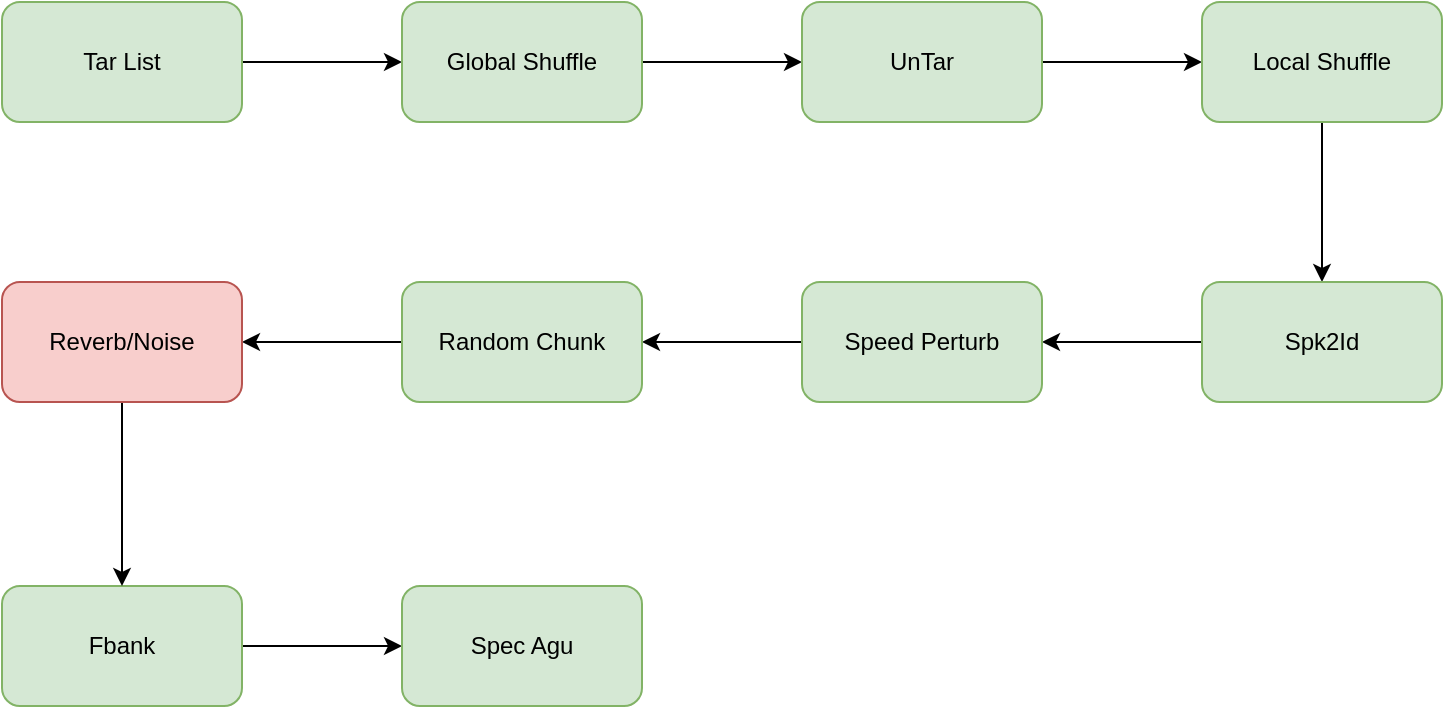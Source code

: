<mxfile version="17.2.4" type="github">
  <diagram id="DCdBNZqIKcgh1ZAFiZLw" name="Page-1">
    <mxGraphModel dx="1002" dy="674" grid="0" gridSize="10" guides="1" tooltips="1" connect="1" arrows="1" fold="1" page="1" pageScale="1" pageWidth="827" pageHeight="1169" math="0" shadow="0">
      <root>
        <mxCell id="0" />
        <mxCell id="1" parent="0" />
        <mxCell id="jA6ZaiqIhAtj9mefgcWs-15" value="" style="edgeStyle=orthogonalEdgeStyle;rounded=0;orthogonalLoop=1;jettySize=auto;html=1;" edge="1" parent="1" source="jA6ZaiqIhAtj9mefgcWs-1" target="jA6ZaiqIhAtj9mefgcWs-14">
          <mxGeometry relative="1" as="geometry" />
        </mxCell>
        <mxCell id="jA6ZaiqIhAtj9mefgcWs-1" value="Tar List" style="rounded=1;whiteSpace=wrap;html=1;fillColor=#d5e8d4;strokeColor=#82b366;" vertex="1" parent="1">
          <mxGeometry x="60" y="165" width="120" height="60" as="geometry" />
        </mxCell>
        <mxCell id="jA6ZaiqIhAtj9mefgcWs-17" value="" style="edgeStyle=orthogonalEdgeStyle;rounded=0;orthogonalLoop=1;jettySize=auto;html=1;" edge="1" parent="1" source="jA6ZaiqIhAtj9mefgcWs-14" target="jA6ZaiqIhAtj9mefgcWs-16">
          <mxGeometry relative="1" as="geometry" />
        </mxCell>
        <mxCell id="jA6ZaiqIhAtj9mefgcWs-14" value="Global Shuffle" style="whiteSpace=wrap;html=1;fillColor=#d5e8d4;strokeColor=#82b366;rounded=1;" vertex="1" parent="1">
          <mxGeometry x="260" y="165" width="120" height="60" as="geometry" />
        </mxCell>
        <mxCell id="jA6ZaiqIhAtj9mefgcWs-19" value="" style="edgeStyle=orthogonalEdgeStyle;rounded=0;orthogonalLoop=1;jettySize=auto;html=1;" edge="1" parent="1" source="jA6ZaiqIhAtj9mefgcWs-16" target="jA6ZaiqIhAtj9mefgcWs-18">
          <mxGeometry relative="1" as="geometry" />
        </mxCell>
        <mxCell id="jA6ZaiqIhAtj9mefgcWs-16" value="UnTar" style="whiteSpace=wrap;html=1;fillColor=#d5e8d4;strokeColor=#82b366;rounded=1;" vertex="1" parent="1">
          <mxGeometry x="460" y="165" width="120" height="60" as="geometry" />
        </mxCell>
        <mxCell id="jA6ZaiqIhAtj9mefgcWs-33" value="" style="edgeStyle=orthogonalEdgeStyle;rounded=0;orthogonalLoop=1;jettySize=auto;html=1;" edge="1" parent="1" source="jA6ZaiqIhAtj9mefgcWs-18" target="jA6ZaiqIhAtj9mefgcWs-32">
          <mxGeometry relative="1" as="geometry" />
        </mxCell>
        <mxCell id="jA6ZaiqIhAtj9mefgcWs-18" value="Local Shuffle" style="whiteSpace=wrap;html=1;fillColor=#d5e8d4;strokeColor=#82b366;rounded=1;" vertex="1" parent="1">
          <mxGeometry x="660" y="165" width="120" height="60" as="geometry" />
        </mxCell>
        <mxCell id="jA6ZaiqIhAtj9mefgcWs-42" value="" style="edgeStyle=orthogonalEdgeStyle;rounded=0;orthogonalLoop=1;jettySize=auto;html=1;" edge="1" parent="1" source="jA6ZaiqIhAtj9mefgcWs-26" target="jA6ZaiqIhAtj9mefgcWs-41">
          <mxGeometry relative="1" as="geometry" />
        </mxCell>
        <mxCell id="jA6ZaiqIhAtj9mefgcWs-26" value="Fbank" style="whiteSpace=wrap;html=1;fillColor=#d5e8d4;strokeColor=#82b366;rounded=1;" vertex="1" parent="1">
          <mxGeometry x="60" y="457" width="120" height="60" as="geometry" />
        </mxCell>
        <mxCell id="jA6ZaiqIhAtj9mefgcWs-35" value="" style="edgeStyle=orthogonalEdgeStyle;rounded=0;orthogonalLoop=1;jettySize=auto;html=1;" edge="1" parent="1" source="jA6ZaiqIhAtj9mefgcWs-32" target="jA6ZaiqIhAtj9mefgcWs-34">
          <mxGeometry relative="1" as="geometry" />
        </mxCell>
        <mxCell id="jA6ZaiqIhAtj9mefgcWs-32" value="Spk2Id" style="whiteSpace=wrap;html=1;fillColor=#d5e8d4;strokeColor=#82b366;rounded=1;" vertex="1" parent="1">
          <mxGeometry x="660" y="305" width="120" height="60" as="geometry" />
        </mxCell>
        <mxCell id="jA6ZaiqIhAtj9mefgcWs-37" value="" style="edgeStyle=orthogonalEdgeStyle;rounded=0;orthogonalLoop=1;jettySize=auto;html=1;" edge="1" parent="1" source="jA6ZaiqIhAtj9mefgcWs-34" target="jA6ZaiqIhAtj9mefgcWs-36">
          <mxGeometry relative="1" as="geometry" />
        </mxCell>
        <mxCell id="jA6ZaiqIhAtj9mefgcWs-34" value="Speed Perturb" style="whiteSpace=wrap;html=1;fillColor=#d5e8d4;strokeColor=#82b366;rounded=1;" vertex="1" parent="1">
          <mxGeometry x="460" y="305" width="120" height="60" as="geometry" />
        </mxCell>
        <mxCell id="jA6ZaiqIhAtj9mefgcWs-39" value="" style="edgeStyle=orthogonalEdgeStyle;rounded=0;orthogonalLoop=1;jettySize=auto;html=1;" edge="1" parent="1" source="jA6ZaiqIhAtj9mefgcWs-36" target="jA6ZaiqIhAtj9mefgcWs-38">
          <mxGeometry relative="1" as="geometry" />
        </mxCell>
        <mxCell id="jA6ZaiqIhAtj9mefgcWs-36" value="Random Chunk" style="whiteSpace=wrap;html=1;fillColor=#d5e8d4;strokeColor=#82b366;rounded=1;" vertex="1" parent="1">
          <mxGeometry x="260" y="305" width="120" height="60" as="geometry" />
        </mxCell>
        <mxCell id="jA6ZaiqIhAtj9mefgcWs-40" value="" style="edgeStyle=orthogonalEdgeStyle;rounded=0;orthogonalLoop=1;jettySize=auto;html=1;" edge="1" parent="1" source="jA6ZaiqIhAtj9mefgcWs-38" target="jA6ZaiqIhAtj9mefgcWs-26">
          <mxGeometry relative="1" as="geometry" />
        </mxCell>
        <mxCell id="jA6ZaiqIhAtj9mefgcWs-38" value="Reverb/Noise" style="whiteSpace=wrap;html=1;fillColor=#f8cecc;strokeColor=#b85450;rounded=1;" vertex="1" parent="1">
          <mxGeometry x="60" y="305" width="120" height="60" as="geometry" />
        </mxCell>
        <mxCell id="jA6ZaiqIhAtj9mefgcWs-41" value="Spec Agu" style="whiteSpace=wrap;html=1;fillColor=#d5e8d4;strokeColor=#82b366;rounded=1;" vertex="1" parent="1">
          <mxGeometry x="260" y="457" width="120" height="60" as="geometry" />
        </mxCell>
      </root>
    </mxGraphModel>
  </diagram>
</mxfile>
